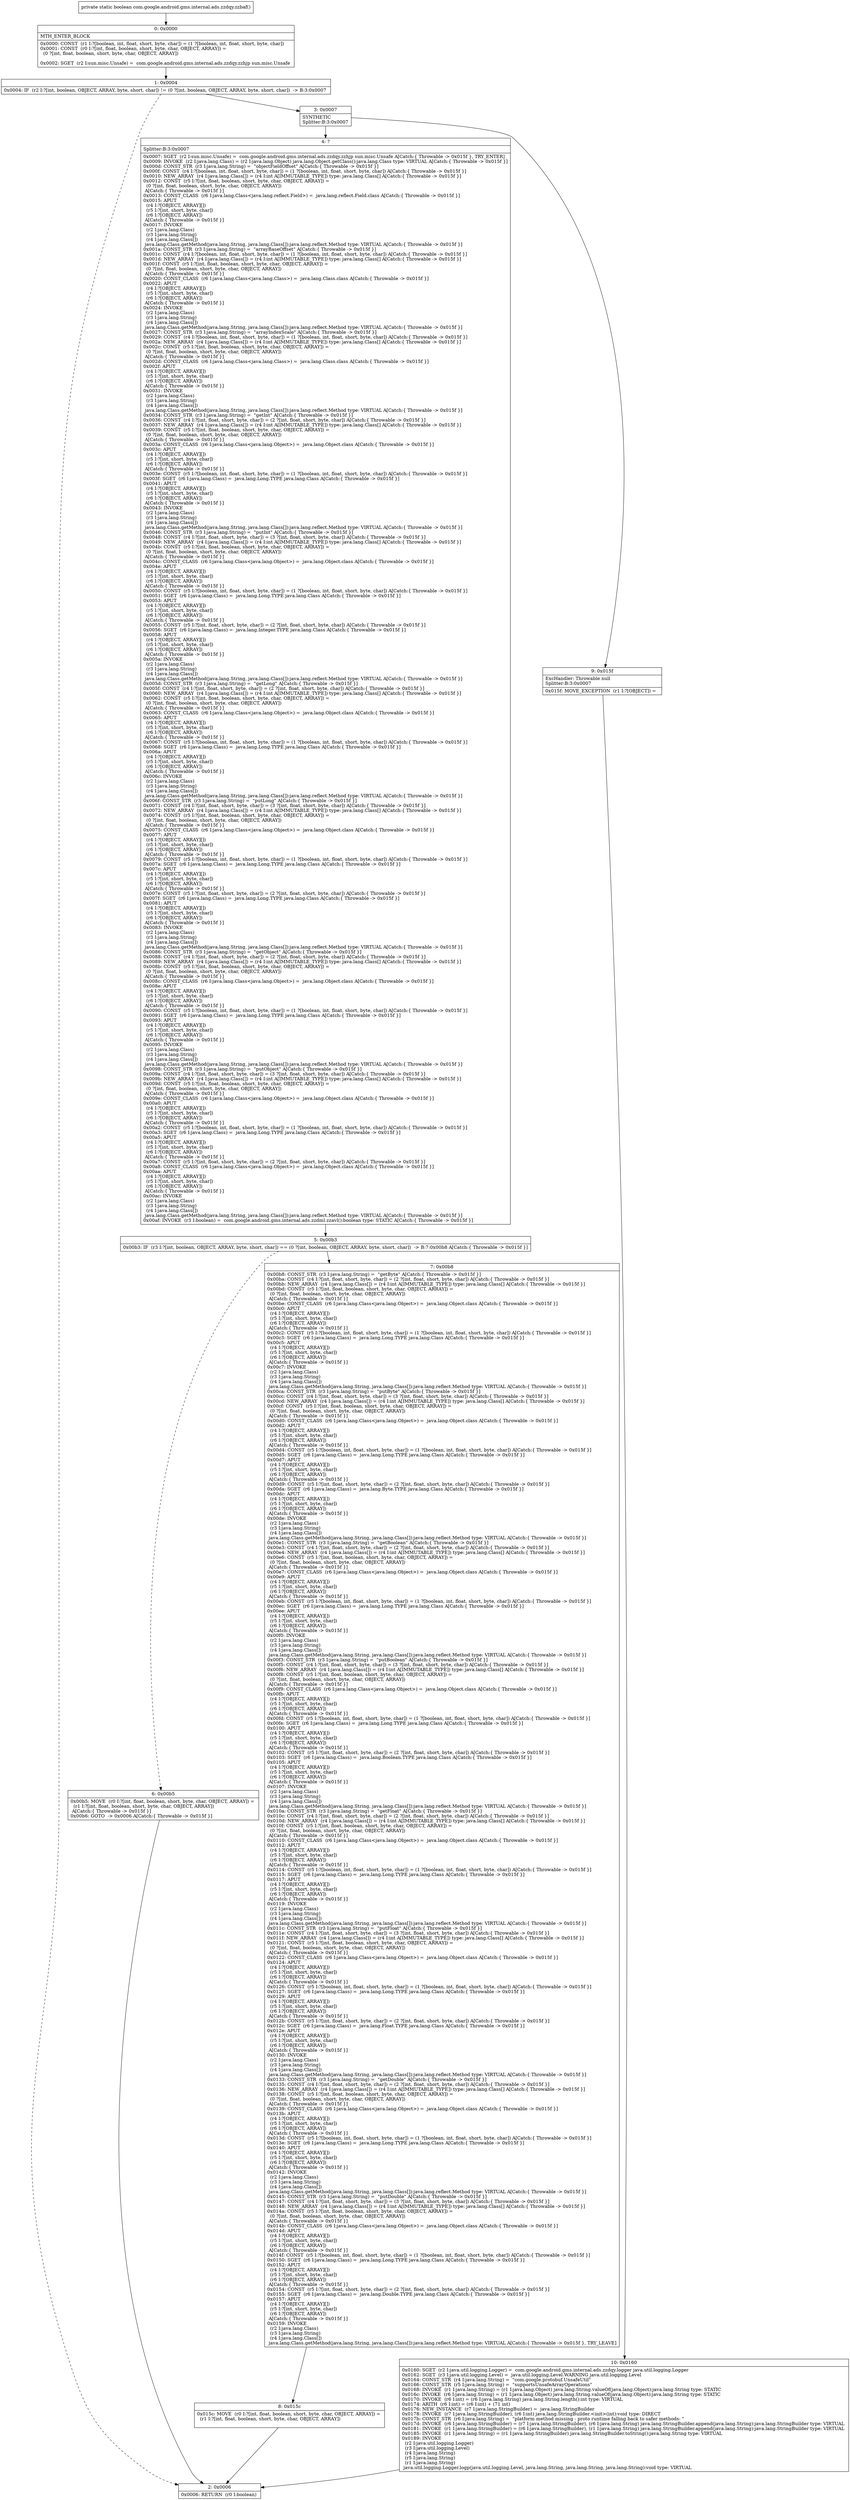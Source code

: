 digraph "CFG forcom.google.android.gms.internal.ads.zzdqy.zzbaf()Z" {
Node_0 [shape=record,label="{0\:\ 0x0000|MTH_ENTER_BLOCK\l|0x0000: CONST  (r1 I:?[boolean, int, float, short, byte, char]) = (1 ?[boolean, int, float, short, byte, char]) \l0x0001: CONST  (r0 I:?[int, float, boolean, short, byte, char, OBJECT, ARRAY]) = \l  (0 ?[int, float, boolean, short, byte, char, OBJECT, ARRAY])\l \l0x0002: SGET  (r2 I:sun.misc.Unsafe) =  com.google.android.gms.internal.ads.zzdqy.zzhjp sun.misc.Unsafe \l}"];
Node_1 [shape=record,label="{1\:\ 0x0004|0x0004: IF  (r2 I:?[int, boolean, OBJECT, ARRAY, byte, short, char]) != (0 ?[int, boolean, OBJECT, ARRAY, byte, short, char])  \-\> B:3:0x0007 \l}"];
Node_2 [shape=record,label="{2\:\ 0x0006|0x0006: RETURN  (r0 I:boolean) \l}"];
Node_3 [shape=record,label="{3\:\ 0x0007|SYNTHETIC\lSplitter:B:3:0x0007\l}"];
Node_4 [shape=record,label="{4\:\ ?|Splitter:B:3:0x0007\l|0x0007: SGET  (r2 I:sun.misc.Unsafe) =  com.google.android.gms.internal.ads.zzdqy.zzhjp sun.misc.Unsafe A[Catch:\{ Throwable \-\> 0x015f \}, TRY_ENTER]\l0x0009: INVOKE  (r2 I:java.lang.Class) = (r2 I:java.lang.Object) java.lang.Object.getClass():java.lang.Class type: VIRTUAL A[Catch:\{ Throwable \-\> 0x015f \}]\l0x000d: CONST_STR  (r3 I:java.lang.String) =  \"objectFieldOffset\" A[Catch:\{ Throwable \-\> 0x015f \}]\l0x000f: CONST  (r4 I:?[boolean, int, float, short, byte, char]) = (1 ?[boolean, int, float, short, byte, char]) A[Catch:\{ Throwable \-\> 0x015f \}]\l0x0010: NEW_ARRAY  (r4 I:java.lang.Class[]) = (r4 I:int A[IMMUTABLE_TYPE]) type: java.lang.Class[] A[Catch:\{ Throwable \-\> 0x015f \}]\l0x0012: CONST  (r5 I:?[int, float, boolean, short, byte, char, OBJECT, ARRAY]) = \l  (0 ?[int, float, boolean, short, byte, char, OBJECT, ARRAY])\l A[Catch:\{ Throwable \-\> 0x015f \}]\l0x0013: CONST_CLASS  (r6 I:java.lang.Class\<java.lang.reflect.Field\>) =  java.lang.reflect.Field.class A[Catch:\{ Throwable \-\> 0x015f \}]\l0x0015: APUT  \l  (r4 I:?[OBJECT, ARRAY][])\l  (r5 I:?[int, short, byte, char])\l  (r6 I:?[OBJECT, ARRAY])\l A[Catch:\{ Throwable \-\> 0x015f \}]\l0x0017: INVOKE  \l  (r2 I:java.lang.Class)\l  (r3 I:java.lang.String)\l  (r4 I:java.lang.Class[])\l java.lang.Class.getMethod(java.lang.String, java.lang.Class[]):java.lang.reflect.Method type: VIRTUAL A[Catch:\{ Throwable \-\> 0x015f \}]\l0x001a: CONST_STR  (r3 I:java.lang.String) =  \"arrayBaseOffset\" A[Catch:\{ Throwable \-\> 0x015f \}]\l0x001c: CONST  (r4 I:?[boolean, int, float, short, byte, char]) = (1 ?[boolean, int, float, short, byte, char]) A[Catch:\{ Throwable \-\> 0x015f \}]\l0x001d: NEW_ARRAY  (r4 I:java.lang.Class[]) = (r4 I:int A[IMMUTABLE_TYPE]) type: java.lang.Class[] A[Catch:\{ Throwable \-\> 0x015f \}]\l0x001f: CONST  (r5 I:?[int, float, boolean, short, byte, char, OBJECT, ARRAY]) = \l  (0 ?[int, float, boolean, short, byte, char, OBJECT, ARRAY])\l A[Catch:\{ Throwable \-\> 0x015f \}]\l0x0020: CONST_CLASS  (r6 I:java.lang.Class\<java.lang.Class\>) =  java.lang.Class.class A[Catch:\{ Throwable \-\> 0x015f \}]\l0x0022: APUT  \l  (r4 I:?[OBJECT, ARRAY][])\l  (r5 I:?[int, short, byte, char])\l  (r6 I:?[OBJECT, ARRAY])\l A[Catch:\{ Throwable \-\> 0x015f \}]\l0x0024: INVOKE  \l  (r2 I:java.lang.Class)\l  (r3 I:java.lang.String)\l  (r4 I:java.lang.Class[])\l java.lang.Class.getMethod(java.lang.String, java.lang.Class[]):java.lang.reflect.Method type: VIRTUAL A[Catch:\{ Throwable \-\> 0x015f \}]\l0x0027: CONST_STR  (r3 I:java.lang.String) =  \"arrayIndexScale\" A[Catch:\{ Throwable \-\> 0x015f \}]\l0x0029: CONST  (r4 I:?[boolean, int, float, short, byte, char]) = (1 ?[boolean, int, float, short, byte, char]) A[Catch:\{ Throwable \-\> 0x015f \}]\l0x002a: NEW_ARRAY  (r4 I:java.lang.Class[]) = (r4 I:int A[IMMUTABLE_TYPE]) type: java.lang.Class[] A[Catch:\{ Throwable \-\> 0x015f \}]\l0x002c: CONST  (r5 I:?[int, float, boolean, short, byte, char, OBJECT, ARRAY]) = \l  (0 ?[int, float, boolean, short, byte, char, OBJECT, ARRAY])\l A[Catch:\{ Throwable \-\> 0x015f \}]\l0x002d: CONST_CLASS  (r6 I:java.lang.Class\<java.lang.Class\>) =  java.lang.Class.class A[Catch:\{ Throwable \-\> 0x015f \}]\l0x002f: APUT  \l  (r4 I:?[OBJECT, ARRAY][])\l  (r5 I:?[int, short, byte, char])\l  (r6 I:?[OBJECT, ARRAY])\l A[Catch:\{ Throwable \-\> 0x015f \}]\l0x0031: INVOKE  \l  (r2 I:java.lang.Class)\l  (r3 I:java.lang.String)\l  (r4 I:java.lang.Class[])\l java.lang.Class.getMethod(java.lang.String, java.lang.Class[]):java.lang.reflect.Method type: VIRTUAL A[Catch:\{ Throwable \-\> 0x015f \}]\l0x0034: CONST_STR  (r3 I:java.lang.String) =  \"getInt\" A[Catch:\{ Throwable \-\> 0x015f \}]\l0x0036: CONST  (r4 I:?[int, float, short, byte, char]) = (2 ?[int, float, short, byte, char]) A[Catch:\{ Throwable \-\> 0x015f \}]\l0x0037: NEW_ARRAY  (r4 I:java.lang.Class[]) = (r4 I:int A[IMMUTABLE_TYPE]) type: java.lang.Class[] A[Catch:\{ Throwable \-\> 0x015f \}]\l0x0039: CONST  (r5 I:?[int, float, boolean, short, byte, char, OBJECT, ARRAY]) = \l  (0 ?[int, float, boolean, short, byte, char, OBJECT, ARRAY])\l A[Catch:\{ Throwable \-\> 0x015f \}]\l0x003a: CONST_CLASS  (r6 I:java.lang.Class\<java.lang.Object\>) =  java.lang.Object.class A[Catch:\{ Throwable \-\> 0x015f \}]\l0x003c: APUT  \l  (r4 I:?[OBJECT, ARRAY][])\l  (r5 I:?[int, short, byte, char])\l  (r6 I:?[OBJECT, ARRAY])\l A[Catch:\{ Throwable \-\> 0x015f \}]\l0x003e: CONST  (r5 I:?[boolean, int, float, short, byte, char]) = (1 ?[boolean, int, float, short, byte, char]) A[Catch:\{ Throwable \-\> 0x015f \}]\l0x003f: SGET  (r6 I:java.lang.Class) =  java.lang.Long.TYPE java.lang.Class A[Catch:\{ Throwable \-\> 0x015f \}]\l0x0041: APUT  \l  (r4 I:?[OBJECT, ARRAY][])\l  (r5 I:?[int, short, byte, char])\l  (r6 I:?[OBJECT, ARRAY])\l A[Catch:\{ Throwable \-\> 0x015f \}]\l0x0043: INVOKE  \l  (r2 I:java.lang.Class)\l  (r3 I:java.lang.String)\l  (r4 I:java.lang.Class[])\l java.lang.Class.getMethod(java.lang.String, java.lang.Class[]):java.lang.reflect.Method type: VIRTUAL A[Catch:\{ Throwable \-\> 0x015f \}]\l0x0046: CONST_STR  (r3 I:java.lang.String) =  \"putInt\" A[Catch:\{ Throwable \-\> 0x015f \}]\l0x0048: CONST  (r4 I:?[int, float, short, byte, char]) = (3 ?[int, float, short, byte, char]) A[Catch:\{ Throwable \-\> 0x015f \}]\l0x0049: NEW_ARRAY  (r4 I:java.lang.Class[]) = (r4 I:int A[IMMUTABLE_TYPE]) type: java.lang.Class[] A[Catch:\{ Throwable \-\> 0x015f \}]\l0x004b: CONST  (r5 I:?[int, float, boolean, short, byte, char, OBJECT, ARRAY]) = \l  (0 ?[int, float, boolean, short, byte, char, OBJECT, ARRAY])\l A[Catch:\{ Throwable \-\> 0x015f \}]\l0x004c: CONST_CLASS  (r6 I:java.lang.Class\<java.lang.Object\>) =  java.lang.Object.class A[Catch:\{ Throwable \-\> 0x015f \}]\l0x004e: APUT  \l  (r4 I:?[OBJECT, ARRAY][])\l  (r5 I:?[int, short, byte, char])\l  (r6 I:?[OBJECT, ARRAY])\l A[Catch:\{ Throwable \-\> 0x015f \}]\l0x0050: CONST  (r5 I:?[boolean, int, float, short, byte, char]) = (1 ?[boolean, int, float, short, byte, char]) A[Catch:\{ Throwable \-\> 0x015f \}]\l0x0051: SGET  (r6 I:java.lang.Class) =  java.lang.Long.TYPE java.lang.Class A[Catch:\{ Throwable \-\> 0x015f \}]\l0x0053: APUT  \l  (r4 I:?[OBJECT, ARRAY][])\l  (r5 I:?[int, short, byte, char])\l  (r6 I:?[OBJECT, ARRAY])\l A[Catch:\{ Throwable \-\> 0x015f \}]\l0x0055: CONST  (r5 I:?[int, float, short, byte, char]) = (2 ?[int, float, short, byte, char]) A[Catch:\{ Throwable \-\> 0x015f \}]\l0x0056: SGET  (r6 I:java.lang.Class) =  java.lang.Integer.TYPE java.lang.Class A[Catch:\{ Throwable \-\> 0x015f \}]\l0x0058: APUT  \l  (r4 I:?[OBJECT, ARRAY][])\l  (r5 I:?[int, short, byte, char])\l  (r6 I:?[OBJECT, ARRAY])\l A[Catch:\{ Throwable \-\> 0x015f \}]\l0x005a: INVOKE  \l  (r2 I:java.lang.Class)\l  (r3 I:java.lang.String)\l  (r4 I:java.lang.Class[])\l java.lang.Class.getMethod(java.lang.String, java.lang.Class[]):java.lang.reflect.Method type: VIRTUAL A[Catch:\{ Throwable \-\> 0x015f \}]\l0x005d: CONST_STR  (r3 I:java.lang.String) =  \"getLong\" A[Catch:\{ Throwable \-\> 0x015f \}]\l0x005f: CONST  (r4 I:?[int, float, short, byte, char]) = (2 ?[int, float, short, byte, char]) A[Catch:\{ Throwable \-\> 0x015f \}]\l0x0060: NEW_ARRAY  (r4 I:java.lang.Class[]) = (r4 I:int A[IMMUTABLE_TYPE]) type: java.lang.Class[] A[Catch:\{ Throwable \-\> 0x015f \}]\l0x0062: CONST  (r5 I:?[int, float, boolean, short, byte, char, OBJECT, ARRAY]) = \l  (0 ?[int, float, boolean, short, byte, char, OBJECT, ARRAY])\l A[Catch:\{ Throwable \-\> 0x015f \}]\l0x0063: CONST_CLASS  (r6 I:java.lang.Class\<java.lang.Object\>) =  java.lang.Object.class A[Catch:\{ Throwable \-\> 0x015f \}]\l0x0065: APUT  \l  (r4 I:?[OBJECT, ARRAY][])\l  (r5 I:?[int, short, byte, char])\l  (r6 I:?[OBJECT, ARRAY])\l A[Catch:\{ Throwable \-\> 0x015f \}]\l0x0067: CONST  (r5 I:?[boolean, int, float, short, byte, char]) = (1 ?[boolean, int, float, short, byte, char]) A[Catch:\{ Throwable \-\> 0x015f \}]\l0x0068: SGET  (r6 I:java.lang.Class) =  java.lang.Long.TYPE java.lang.Class A[Catch:\{ Throwable \-\> 0x015f \}]\l0x006a: APUT  \l  (r4 I:?[OBJECT, ARRAY][])\l  (r5 I:?[int, short, byte, char])\l  (r6 I:?[OBJECT, ARRAY])\l A[Catch:\{ Throwable \-\> 0x015f \}]\l0x006c: INVOKE  \l  (r2 I:java.lang.Class)\l  (r3 I:java.lang.String)\l  (r4 I:java.lang.Class[])\l java.lang.Class.getMethod(java.lang.String, java.lang.Class[]):java.lang.reflect.Method type: VIRTUAL A[Catch:\{ Throwable \-\> 0x015f \}]\l0x006f: CONST_STR  (r3 I:java.lang.String) =  \"putLong\" A[Catch:\{ Throwable \-\> 0x015f \}]\l0x0071: CONST  (r4 I:?[int, float, short, byte, char]) = (3 ?[int, float, short, byte, char]) A[Catch:\{ Throwable \-\> 0x015f \}]\l0x0072: NEW_ARRAY  (r4 I:java.lang.Class[]) = (r4 I:int A[IMMUTABLE_TYPE]) type: java.lang.Class[] A[Catch:\{ Throwable \-\> 0x015f \}]\l0x0074: CONST  (r5 I:?[int, float, boolean, short, byte, char, OBJECT, ARRAY]) = \l  (0 ?[int, float, boolean, short, byte, char, OBJECT, ARRAY])\l A[Catch:\{ Throwable \-\> 0x015f \}]\l0x0075: CONST_CLASS  (r6 I:java.lang.Class\<java.lang.Object\>) =  java.lang.Object.class A[Catch:\{ Throwable \-\> 0x015f \}]\l0x0077: APUT  \l  (r4 I:?[OBJECT, ARRAY][])\l  (r5 I:?[int, short, byte, char])\l  (r6 I:?[OBJECT, ARRAY])\l A[Catch:\{ Throwable \-\> 0x015f \}]\l0x0079: CONST  (r5 I:?[boolean, int, float, short, byte, char]) = (1 ?[boolean, int, float, short, byte, char]) A[Catch:\{ Throwable \-\> 0x015f \}]\l0x007a: SGET  (r6 I:java.lang.Class) =  java.lang.Long.TYPE java.lang.Class A[Catch:\{ Throwable \-\> 0x015f \}]\l0x007c: APUT  \l  (r4 I:?[OBJECT, ARRAY][])\l  (r5 I:?[int, short, byte, char])\l  (r6 I:?[OBJECT, ARRAY])\l A[Catch:\{ Throwable \-\> 0x015f \}]\l0x007e: CONST  (r5 I:?[int, float, short, byte, char]) = (2 ?[int, float, short, byte, char]) A[Catch:\{ Throwable \-\> 0x015f \}]\l0x007f: SGET  (r6 I:java.lang.Class) =  java.lang.Long.TYPE java.lang.Class A[Catch:\{ Throwable \-\> 0x015f \}]\l0x0081: APUT  \l  (r4 I:?[OBJECT, ARRAY][])\l  (r5 I:?[int, short, byte, char])\l  (r6 I:?[OBJECT, ARRAY])\l A[Catch:\{ Throwable \-\> 0x015f \}]\l0x0083: INVOKE  \l  (r2 I:java.lang.Class)\l  (r3 I:java.lang.String)\l  (r4 I:java.lang.Class[])\l java.lang.Class.getMethod(java.lang.String, java.lang.Class[]):java.lang.reflect.Method type: VIRTUAL A[Catch:\{ Throwable \-\> 0x015f \}]\l0x0086: CONST_STR  (r3 I:java.lang.String) =  \"getObject\" A[Catch:\{ Throwable \-\> 0x015f \}]\l0x0088: CONST  (r4 I:?[int, float, short, byte, char]) = (2 ?[int, float, short, byte, char]) A[Catch:\{ Throwable \-\> 0x015f \}]\l0x0089: NEW_ARRAY  (r4 I:java.lang.Class[]) = (r4 I:int A[IMMUTABLE_TYPE]) type: java.lang.Class[] A[Catch:\{ Throwable \-\> 0x015f \}]\l0x008b: CONST  (r5 I:?[int, float, boolean, short, byte, char, OBJECT, ARRAY]) = \l  (0 ?[int, float, boolean, short, byte, char, OBJECT, ARRAY])\l A[Catch:\{ Throwable \-\> 0x015f \}]\l0x008c: CONST_CLASS  (r6 I:java.lang.Class\<java.lang.Object\>) =  java.lang.Object.class A[Catch:\{ Throwable \-\> 0x015f \}]\l0x008e: APUT  \l  (r4 I:?[OBJECT, ARRAY][])\l  (r5 I:?[int, short, byte, char])\l  (r6 I:?[OBJECT, ARRAY])\l A[Catch:\{ Throwable \-\> 0x015f \}]\l0x0090: CONST  (r5 I:?[boolean, int, float, short, byte, char]) = (1 ?[boolean, int, float, short, byte, char]) A[Catch:\{ Throwable \-\> 0x015f \}]\l0x0091: SGET  (r6 I:java.lang.Class) =  java.lang.Long.TYPE java.lang.Class A[Catch:\{ Throwable \-\> 0x015f \}]\l0x0093: APUT  \l  (r4 I:?[OBJECT, ARRAY][])\l  (r5 I:?[int, short, byte, char])\l  (r6 I:?[OBJECT, ARRAY])\l A[Catch:\{ Throwable \-\> 0x015f \}]\l0x0095: INVOKE  \l  (r2 I:java.lang.Class)\l  (r3 I:java.lang.String)\l  (r4 I:java.lang.Class[])\l java.lang.Class.getMethod(java.lang.String, java.lang.Class[]):java.lang.reflect.Method type: VIRTUAL A[Catch:\{ Throwable \-\> 0x015f \}]\l0x0098: CONST_STR  (r3 I:java.lang.String) =  \"putObject\" A[Catch:\{ Throwable \-\> 0x015f \}]\l0x009a: CONST  (r4 I:?[int, float, short, byte, char]) = (3 ?[int, float, short, byte, char]) A[Catch:\{ Throwable \-\> 0x015f \}]\l0x009b: NEW_ARRAY  (r4 I:java.lang.Class[]) = (r4 I:int A[IMMUTABLE_TYPE]) type: java.lang.Class[] A[Catch:\{ Throwable \-\> 0x015f \}]\l0x009d: CONST  (r5 I:?[int, float, boolean, short, byte, char, OBJECT, ARRAY]) = \l  (0 ?[int, float, boolean, short, byte, char, OBJECT, ARRAY])\l A[Catch:\{ Throwable \-\> 0x015f \}]\l0x009e: CONST_CLASS  (r6 I:java.lang.Class\<java.lang.Object\>) =  java.lang.Object.class A[Catch:\{ Throwable \-\> 0x015f \}]\l0x00a0: APUT  \l  (r4 I:?[OBJECT, ARRAY][])\l  (r5 I:?[int, short, byte, char])\l  (r6 I:?[OBJECT, ARRAY])\l A[Catch:\{ Throwable \-\> 0x015f \}]\l0x00a2: CONST  (r5 I:?[boolean, int, float, short, byte, char]) = (1 ?[boolean, int, float, short, byte, char]) A[Catch:\{ Throwable \-\> 0x015f \}]\l0x00a3: SGET  (r6 I:java.lang.Class) =  java.lang.Long.TYPE java.lang.Class A[Catch:\{ Throwable \-\> 0x015f \}]\l0x00a5: APUT  \l  (r4 I:?[OBJECT, ARRAY][])\l  (r5 I:?[int, short, byte, char])\l  (r6 I:?[OBJECT, ARRAY])\l A[Catch:\{ Throwable \-\> 0x015f \}]\l0x00a7: CONST  (r5 I:?[int, float, short, byte, char]) = (2 ?[int, float, short, byte, char]) A[Catch:\{ Throwable \-\> 0x015f \}]\l0x00a8: CONST_CLASS  (r6 I:java.lang.Class\<java.lang.Object\>) =  java.lang.Object.class A[Catch:\{ Throwable \-\> 0x015f \}]\l0x00aa: APUT  \l  (r4 I:?[OBJECT, ARRAY][])\l  (r5 I:?[int, short, byte, char])\l  (r6 I:?[OBJECT, ARRAY])\l A[Catch:\{ Throwable \-\> 0x015f \}]\l0x00ac: INVOKE  \l  (r2 I:java.lang.Class)\l  (r3 I:java.lang.String)\l  (r4 I:java.lang.Class[])\l java.lang.Class.getMethod(java.lang.String, java.lang.Class[]):java.lang.reflect.Method type: VIRTUAL A[Catch:\{ Throwable \-\> 0x015f \}]\l0x00af: INVOKE  (r3 I:boolean) =  com.google.android.gms.internal.ads.zzdml.zzavl():boolean type: STATIC A[Catch:\{ Throwable \-\> 0x015f \}]\l}"];
Node_5 [shape=record,label="{5\:\ 0x00b3|0x00b3: IF  (r3 I:?[int, boolean, OBJECT, ARRAY, byte, short, char]) == (0 ?[int, boolean, OBJECT, ARRAY, byte, short, char])  \-\> B:7:0x00b8 A[Catch:\{ Throwable \-\> 0x015f \}]\l}"];
Node_6 [shape=record,label="{6\:\ 0x00b5|0x00b5: MOVE  (r0 I:?[int, float, boolean, short, byte, char, OBJECT, ARRAY]) = \l  (r1 I:?[int, float, boolean, short, byte, char, OBJECT, ARRAY])\l A[Catch:\{ Throwable \-\> 0x015f \}]\l0x00b6: GOTO  \-\> 0x0006 A[Catch:\{ Throwable \-\> 0x015f \}]\l}"];
Node_7 [shape=record,label="{7\:\ 0x00b8|0x00b8: CONST_STR  (r3 I:java.lang.String) =  \"getByte\" A[Catch:\{ Throwable \-\> 0x015f \}]\l0x00ba: CONST  (r4 I:?[int, float, short, byte, char]) = (2 ?[int, float, short, byte, char]) A[Catch:\{ Throwable \-\> 0x015f \}]\l0x00bb: NEW_ARRAY  (r4 I:java.lang.Class[]) = (r4 I:int A[IMMUTABLE_TYPE]) type: java.lang.Class[] A[Catch:\{ Throwable \-\> 0x015f \}]\l0x00bd: CONST  (r5 I:?[int, float, boolean, short, byte, char, OBJECT, ARRAY]) = \l  (0 ?[int, float, boolean, short, byte, char, OBJECT, ARRAY])\l A[Catch:\{ Throwable \-\> 0x015f \}]\l0x00be: CONST_CLASS  (r6 I:java.lang.Class\<java.lang.Object\>) =  java.lang.Object.class A[Catch:\{ Throwable \-\> 0x015f \}]\l0x00c0: APUT  \l  (r4 I:?[OBJECT, ARRAY][])\l  (r5 I:?[int, short, byte, char])\l  (r6 I:?[OBJECT, ARRAY])\l A[Catch:\{ Throwable \-\> 0x015f \}]\l0x00c2: CONST  (r5 I:?[boolean, int, float, short, byte, char]) = (1 ?[boolean, int, float, short, byte, char]) A[Catch:\{ Throwable \-\> 0x015f \}]\l0x00c3: SGET  (r6 I:java.lang.Class) =  java.lang.Long.TYPE java.lang.Class A[Catch:\{ Throwable \-\> 0x015f \}]\l0x00c5: APUT  \l  (r4 I:?[OBJECT, ARRAY][])\l  (r5 I:?[int, short, byte, char])\l  (r6 I:?[OBJECT, ARRAY])\l A[Catch:\{ Throwable \-\> 0x015f \}]\l0x00c7: INVOKE  \l  (r2 I:java.lang.Class)\l  (r3 I:java.lang.String)\l  (r4 I:java.lang.Class[])\l java.lang.Class.getMethod(java.lang.String, java.lang.Class[]):java.lang.reflect.Method type: VIRTUAL A[Catch:\{ Throwable \-\> 0x015f \}]\l0x00ca: CONST_STR  (r3 I:java.lang.String) =  \"putByte\" A[Catch:\{ Throwable \-\> 0x015f \}]\l0x00cc: CONST  (r4 I:?[int, float, short, byte, char]) = (3 ?[int, float, short, byte, char]) A[Catch:\{ Throwable \-\> 0x015f \}]\l0x00cd: NEW_ARRAY  (r4 I:java.lang.Class[]) = (r4 I:int A[IMMUTABLE_TYPE]) type: java.lang.Class[] A[Catch:\{ Throwable \-\> 0x015f \}]\l0x00cf: CONST  (r5 I:?[int, float, boolean, short, byte, char, OBJECT, ARRAY]) = \l  (0 ?[int, float, boolean, short, byte, char, OBJECT, ARRAY])\l A[Catch:\{ Throwable \-\> 0x015f \}]\l0x00d0: CONST_CLASS  (r6 I:java.lang.Class\<java.lang.Object\>) =  java.lang.Object.class A[Catch:\{ Throwable \-\> 0x015f \}]\l0x00d2: APUT  \l  (r4 I:?[OBJECT, ARRAY][])\l  (r5 I:?[int, short, byte, char])\l  (r6 I:?[OBJECT, ARRAY])\l A[Catch:\{ Throwable \-\> 0x015f \}]\l0x00d4: CONST  (r5 I:?[boolean, int, float, short, byte, char]) = (1 ?[boolean, int, float, short, byte, char]) A[Catch:\{ Throwable \-\> 0x015f \}]\l0x00d5: SGET  (r6 I:java.lang.Class) =  java.lang.Long.TYPE java.lang.Class A[Catch:\{ Throwable \-\> 0x015f \}]\l0x00d7: APUT  \l  (r4 I:?[OBJECT, ARRAY][])\l  (r5 I:?[int, short, byte, char])\l  (r6 I:?[OBJECT, ARRAY])\l A[Catch:\{ Throwable \-\> 0x015f \}]\l0x00d9: CONST  (r5 I:?[int, float, short, byte, char]) = (2 ?[int, float, short, byte, char]) A[Catch:\{ Throwable \-\> 0x015f \}]\l0x00da: SGET  (r6 I:java.lang.Class) =  java.lang.Byte.TYPE java.lang.Class A[Catch:\{ Throwable \-\> 0x015f \}]\l0x00dc: APUT  \l  (r4 I:?[OBJECT, ARRAY][])\l  (r5 I:?[int, short, byte, char])\l  (r6 I:?[OBJECT, ARRAY])\l A[Catch:\{ Throwable \-\> 0x015f \}]\l0x00de: INVOKE  \l  (r2 I:java.lang.Class)\l  (r3 I:java.lang.String)\l  (r4 I:java.lang.Class[])\l java.lang.Class.getMethod(java.lang.String, java.lang.Class[]):java.lang.reflect.Method type: VIRTUAL A[Catch:\{ Throwable \-\> 0x015f \}]\l0x00e1: CONST_STR  (r3 I:java.lang.String) =  \"getBoolean\" A[Catch:\{ Throwable \-\> 0x015f \}]\l0x00e3: CONST  (r4 I:?[int, float, short, byte, char]) = (2 ?[int, float, short, byte, char]) A[Catch:\{ Throwable \-\> 0x015f \}]\l0x00e4: NEW_ARRAY  (r4 I:java.lang.Class[]) = (r4 I:int A[IMMUTABLE_TYPE]) type: java.lang.Class[] A[Catch:\{ Throwable \-\> 0x015f \}]\l0x00e6: CONST  (r5 I:?[int, float, boolean, short, byte, char, OBJECT, ARRAY]) = \l  (0 ?[int, float, boolean, short, byte, char, OBJECT, ARRAY])\l A[Catch:\{ Throwable \-\> 0x015f \}]\l0x00e7: CONST_CLASS  (r6 I:java.lang.Class\<java.lang.Object\>) =  java.lang.Object.class A[Catch:\{ Throwable \-\> 0x015f \}]\l0x00e9: APUT  \l  (r4 I:?[OBJECT, ARRAY][])\l  (r5 I:?[int, short, byte, char])\l  (r6 I:?[OBJECT, ARRAY])\l A[Catch:\{ Throwable \-\> 0x015f \}]\l0x00eb: CONST  (r5 I:?[boolean, int, float, short, byte, char]) = (1 ?[boolean, int, float, short, byte, char]) A[Catch:\{ Throwable \-\> 0x015f \}]\l0x00ec: SGET  (r6 I:java.lang.Class) =  java.lang.Long.TYPE java.lang.Class A[Catch:\{ Throwable \-\> 0x015f \}]\l0x00ee: APUT  \l  (r4 I:?[OBJECT, ARRAY][])\l  (r5 I:?[int, short, byte, char])\l  (r6 I:?[OBJECT, ARRAY])\l A[Catch:\{ Throwable \-\> 0x015f \}]\l0x00f0: INVOKE  \l  (r2 I:java.lang.Class)\l  (r3 I:java.lang.String)\l  (r4 I:java.lang.Class[])\l java.lang.Class.getMethod(java.lang.String, java.lang.Class[]):java.lang.reflect.Method type: VIRTUAL A[Catch:\{ Throwable \-\> 0x015f \}]\l0x00f3: CONST_STR  (r3 I:java.lang.String) =  \"putBoolean\" A[Catch:\{ Throwable \-\> 0x015f \}]\l0x00f5: CONST  (r4 I:?[int, float, short, byte, char]) = (3 ?[int, float, short, byte, char]) A[Catch:\{ Throwable \-\> 0x015f \}]\l0x00f6: NEW_ARRAY  (r4 I:java.lang.Class[]) = (r4 I:int A[IMMUTABLE_TYPE]) type: java.lang.Class[] A[Catch:\{ Throwable \-\> 0x015f \}]\l0x00f8: CONST  (r5 I:?[int, float, boolean, short, byte, char, OBJECT, ARRAY]) = \l  (0 ?[int, float, boolean, short, byte, char, OBJECT, ARRAY])\l A[Catch:\{ Throwable \-\> 0x015f \}]\l0x00f9: CONST_CLASS  (r6 I:java.lang.Class\<java.lang.Object\>) =  java.lang.Object.class A[Catch:\{ Throwable \-\> 0x015f \}]\l0x00fb: APUT  \l  (r4 I:?[OBJECT, ARRAY][])\l  (r5 I:?[int, short, byte, char])\l  (r6 I:?[OBJECT, ARRAY])\l A[Catch:\{ Throwable \-\> 0x015f \}]\l0x00fd: CONST  (r5 I:?[boolean, int, float, short, byte, char]) = (1 ?[boolean, int, float, short, byte, char]) A[Catch:\{ Throwable \-\> 0x015f \}]\l0x00fe: SGET  (r6 I:java.lang.Class) =  java.lang.Long.TYPE java.lang.Class A[Catch:\{ Throwable \-\> 0x015f \}]\l0x0100: APUT  \l  (r4 I:?[OBJECT, ARRAY][])\l  (r5 I:?[int, short, byte, char])\l  (r6 I:?[OBJECT, ARRAY])\l A[Catch:\{ Throwable \-\> 0x015f \}]\l0x0102: CONST  (r5 I:?[int, float, short, byte, char]) = (2 ?[int, float, short, byte, char]) A[Catch:\{ Throwable \-\> 0x015f \}]\l0x0103: SGET  (r6 I:java.lang.Class) =  java.lang.Boolean.TYPE java.lang.Class A[Catch:\{ Throwable \-\> 0x015f \}]\l0x0105: APUT  \l  (r4 I:?[OBJECT, ARRAY][])\l  (r5 I:?[int, short, byte, char])\l  (r6 I:?[OBJECT, ARRAY])\l A[Catch:\{ Throwable \-\> 0x015f \}]\l0x0107: INVOKE  \l  (r2 I:java.lang.Class)\l  (r3 I:java.lang.String)\l  (r4 I:java.lang.Class[])\l java.lang.Class.getMethod(java.lang.String, java.lang.Class[]):java.lang.reflect.Method type: VIRTUAL A[Catch:\{ Throwable \-\> 0x015f \}]\l0x010a: CONST_STR  (r3 I:java.lang.String) =  \"getFloat\" A[Catch:\{ Throwable \-\> 0x015f \}]\l0x010c: CONST  (r4 I:?[int, float, short, byte, char]) = (2 ?[int, float, short, byte, char]) A[Catch:\{ Throwable \-\> 0x015f \}]\l0x010d: NEW_ARRAY  (r4 I:java.lang.Class[]) = (r4 I:int A[IMMUTABLE_TYPE]) type: java.lang.Class[] A[Catch:\{ Throwable \-\> 0x015f \}]\l0x010f: CONST  (r5 I:?[int, float, boolean, short, byte, char, OBJECT, ARRAY]) = \l  (0 ?[int, float, boolean, short, byte, char, OBJECT, ARRAY])\l A[Catch:\{ Throwable \-\> 0x015f \}]\l0x0110: CONST_CLASS  (r6 I:java.lang.Class\<java.lang.Object\>) =  java.lang.Object.class A[Catch:\{ Throwable \-\> 0x015f \}]\l0x0112: APUT  \l  (r4 I:?[OBJECT, ARRAY][])\l  (r5 I:?[int, short, byte, char])\l  (r6 I:?[OBJECT, ARRAY])\l A[Catch:\{ Throwable \-\> 0x015f \}]\l0x0114: CONST  (r5 I:?[boolean, int, float, short, byte, char]) = (1 ?[boolean, int, float, short, byte, char]) A[Catch:\{ Throwable \-\> 0x015f \}]\l0x0115: SGET  (r6 I:java.lang.Class) =  java.lang.Long.TYPE java.lang.Class A[Catch:\{ Throwable \-\> 0x015f \}]\l0x0117: APUT  \l  (r4 I:?[OBJECT, ARRAY][])\l  (r5 I:?[int, short, byte, char])\l  (r6 I:?[OBJECT, ARRAY])\l A[Catch:\{ Throwable \-\> 0x015f \}]\l0x0119: INVOKE  \l  (r2 I:java.lang.Class)\l  (r3 I:java.lang.String)\l  (r4 I:java.lang.Class[])\l java.lang.Class.getMethod(java.lang.String, java.lang.Class[]):java.lang.reflect.Method type: VIRTUAL A[Catch:\{ Throwable \-\> 0x015f \}]\l0x011c: CONST_STR  (r3 I:java.lang.String) =  \"putFloat\" A[Catch:\{ Throwable \-\> 0x015f \}]\l0x011e: CONST  (r4 I:?[int, float, short, byte, char]) = (3 ?[int, float, short, byte, char]) A[Catch:\{ Throwable \-\> 0x015f \}]\l0x011f: NEW_ARRAY  (r4 I:java.lang.Class[]) = (r4 I:int A[IMMUTABLE_TYPE]) type: java.lang.Class[] A[Catch:\{ Throwable \-\> 0x015f \}]\l0x0121: CONST  (r5 I:?[int, float, boolean, short, byte, char, OBJECT, ARRAY]) = \l  (0 ?[int, float, boolean, short, byte, char, OBJECT, ARRAY])\l A[Catch:\{ Throwable \-\> 0x015f \}]\l0x0122: CONST_CLASS  (r6 I:java.lang.Class\<java.lang.Object\>) =  java.lang.Object.class A[Catch:\{ Throwable \-\> 0x015f \}]\l0x0124: APUT  \l  (r4 I:?[OBJECT, ARRAY][])\l  (r5 I:?[int, short, byte, char])\l  (r6 I:?[OBJECT, ARRAY])\l A[Catch:\{ Throwable \-\> 0x015f \}]\l0x0126: CONST  (r5 I:?[boolean, int, float, short, byte, char]) = (1 ?[boolean, int, float, short, byte, char]) A[Catch:\{ Throwable \-\> 0x015f \}]\l0x0127: SGET  (r6 I:java.lang.Class) =  java.lang.Long.TYPE java.lang.Class A[Catch:\{ Throwable \-\> 0x015f \}]\l0x0129: APUT  \l  (r4 I:?[OBJECT, ARRAY][])\l  (r5 I:?[int, short, byte, char])\l  (r6 I:?[OBJECT, ARRAY])\l A[Catch:\{ Throwable \-\> 0x015f \}]\l0x012b: CONST  (r5 I:?[int, float, short, byte, char]) = (2 ?[int, float, short, byte, char]) A[Catch:\{ Throwable \-\> 0x015f \}]\l0x012c: SGET  (r6 I:java.lang.Class) =  java.lang.Float.TYPE java.lang.Class A[Catch:\{ Throwable \-\> 0x015f \}]\l0x012e: APUT  \l  (r4 I:?[OBJECT, ARRAY][])\l  (r5 I:?[int, short, byte, char])\l  (r6 I:?[OBJECT, ARRAY])\l A[Catch:\{ Throwable \-\> 0x015f \}]\l0x0130: INVOKE  \l  (r2 I:java.lang.Class)\l  (r3 I:java.lang.String)\l  (r4 I:java.lang.Class[])\l java.lang.Class.getMethod(java.lang.String, java.lang.Class[]):java.lang.reflect.Method type: VIRTUAL A[Catch:\{ Throwable \-\> 0x015f \}]\l0x0133: CONST_STR  (r3 I:java.lang.String) =  \"getDouble\" A[Catch:\{ Throwable \-\> 0x015f \}]\l0x0135: CONST  (r4 I:?[int, float, short, byte, char]) = (2 ?[int, float, short, byte, char]) A[Catch:\{ Throwable \-\> 0x015f \}]\l0x0136: NEW_ARRAY  (r4 I:java.lang.Class[]) = (r4 I:int A[IMMUTABLE_TYPE]) type: java.lang.Class[] A[Catch:\{ Throwable \-\> 0x015f \}]\l0x0138: CONST  (r5 I:?[int, float, boolean, short, byte, char, OBJECT, ARRAY]) = \l  (0 ?[int, float, boolean, short, byte, char, OBJECT, ARRAY])\l A[Catch:\{ Throwable \-\> 0x015f \}]\l0x0139: CONST_CLASS  (r6 I:java.lang.Class\<java.lang.Object\>) =  java.lang.Object.class A[Catch:\{ Throwable \-\> 0x015f \}]\l0x013b: APUT  \l  (r4 I:?[OBJECT, ARRAY][])\l  (r5 I:?[int, short, byte, char])\l  (r6 I:?[OBJECT, ARRAY])\l A[Catch:\{ Throwable \-\> 0x015f \}]\l0x013d: CONST  (r5 I:?[boolean, int, float, short, byte, char]) = (1 ?[boolean, int, float, short, byte, char]) A[Catch:\{ Throwable \-\> 0x015f \}]\l0x013e: SGET  (r6 I:java.lang.Class) =  java.lang.Long.TYPE java.lang.Class A[Catch:\{ Throwable \-\> 0x015f \}]\l0x0140: APUT  \l  (r4 I:?[OBJECT, ARRAY][])\l  (r5 I:?[int, short, byte, char])\l  (r6 I:?[OBJECT, ARRAY])\l A[Catch:\{ Throwable \-\> 0x015f \}]\l0x0142: INVOKE  \l  (r2 I:java.lang.Class)\l  (r3 I:java.lang.String)\l  (r4 I:java.lang.Class[])\l java.lang.Class.getMethod(java.lang.String, java.lang.Class[]):java.lang.reflect.Method type: VIRTUAL A[Catch:\{ Throwable \-\> 0x015f \}]\l0x0145: CONST_STR  (r3 I:java.lang.String) =  \"putDouble\" A[Catch:\{ Throwable \-\> 0x015f \}]\l0x0147: CONST  (r4 I:?[int, float, short, byte, char]) = (3 ?[int, float, short, byte, char]) A[Catch:\{ Throwable \-\> 0x015f \}]\l0x0148: NEW_ARRAY  (r4 I:java.lang.Class[]) = (r4 I:int A[IMMUTABLE_TYPE]) type: java.lang.Class[] A[Catch:\{ Throwable \-\> 0x015f \}]\l0x014a: CONST  (r5 I:?[int, float, boolean, short, byte, char, OBJECT, ARRAY]) = \l  (0 ?[int, float, boolean, short, byte, char, OBJECT, ARRAY])\l A[Catch:\{ Throwable \-\> 0x015f \}]\l0x014b: CONST_CLASS  (r6 I:java.lang.Class\<java.lang.Object\>) =  java.lang.Object.class A[Catch:\{ Throwable \-\> 0x015f \}]\l0x014d: APUT  \l  (r4 I:?[OBJECT, ARRAY][])\l  (r5 I:?[int, short, byte, char])\l  (r6 I:?[OBJECT, ARRAY])\l A[Catch:\{ Throwable \-\> 0x015f \}]\l0x014f: CONST  (r5 I:?[boolean, int, float, short, byte, char]) = (1 ?[boolean, int, float, short, byte, char]) A[Catch:\{ Throwable \-\> 0x015f \}]\l0x0150: SGET  (r6 I:java.lang.Class) =  java.lang.Long.TYPE java.lang.Class A[Catch:\{ Throwable \-\> 0x015f \}]\l0x0152: APUT  \l  (r4 I:?[OBJECT, ARRAY][])\l  (r5 I:?[int, short, byte, char])\l  (r6 I:?[OBJECT, ARRAY])\l A[Catch:\{ Throwable \-\> 0x015f \}]\l0x0154: CONST  (r5 I:?[int, float, short, byte, char]) = (2 ?[int, float, short, byte, char]) A[Catch:\{ Throwable \-\> 0x015f \}]\l0x0155: SGET  (r6 I:java.lang.Class) =  java.lang.Double.TYPE java.lang.Class A[Catch:\{ Throwable \-\> 0x015f \}]\l0x0157: APUT  \l  (r4 I:?[OBJECT, ARRAY][])\l  (r5 I:?[int, short, byte, char])\l  (r6 I:?[OBJECT, ARRAY])\l A[Catch:\{ Throwable \-\> 0x015f \}]\l0x0159: INVOKE  \l  (r2 I:java.lang.Class)\l  (r3 I:java.lang.String)\l  (r4 I:java.lang.Class[])\l java.lang.Class.getMethod(java.lang.String, java.lang.Class[]):java.lang.reflect.Method type: VIRTUAL A[Catch:\{ Throwable \-\> 0x015f \}, TRY_LEAVE]\l}"];
Node_8 [shape=record,label="{8\:\ 0x015c|0x015c: MOVE  (r0 I:?[int, float, boolean, short, byte, char, OBJECT, ARRAY]) = \l  (r1 I:?[int, float, boolean, short, byte, char, OBJECT, ARRAY])\l \l}"];
Node_9 [shape=record,label="{9\:\ 0x015f|ExcHandler: Throwable null\lSplitter:B:3:0x0007\l|0x015f: MOVE_EXCEPTION  (r1 I:?[OBJECT]) =  \l}"];
Node_10 [shape=record,label="{10\:\ 0x0160|0x0160: SGET  (r2 I:java.util.logging.Logger) =  com.google.android.gms.internal.ads.zzdqy.logger java.util.logging.Logger \l0x0162: SGET  (r3 I:java.util.logging.Level) =  java.util.logging.Level.WARNING java.util.logging.Level \l0x0164: CONST_STR  (r4 I:java.lang.String) =  \"com.google.protobuf.UnsafeUtil\" \l0x0166: CONST_STR  (r5 I:java.lang.String) =  \"supportsUnsafeArrayOperations\" \l0x0168: INVOKE  (r1 I:java.lang.String) = (r1 I:java.lang.Object) java.lang.String.valueOf(java.lang.Object):java.lang.String type: STATIC \l0x016c: INVOKE  (r6 I:java.lang.String) = (r1 I:java.lang.Object) java.lang.String.valueOf(java.lang.Object):java.lang.String type: STATIC \l0x0170: INVOKE  (r6 I:int) = (r6 I:java.lang.String) java.lang.String.length():int type: VIRTUAL \l0x0174: ARITH  (r6 I:int) = (r6 I:int) + (71 int) \l0x0176: NEW_INSTANCE  (r7 I:java.lang.StringBuilder) =  java.lang.StringBuilder \l0x0178: INVOKE  (r7 I:java.lang.StringBuilder), (r6 I:int) java.lang.StringBuilder.\<init\>(int):void type: DIRECT \l0x017b: CONST_STR  (r6 I:java.lang.String) =  \"platform method missing \- proto runtime falling back to safer methods: \" \l0x017d: INVOKE  (r6 I:java.lang.StringBuilder) = (r7 I:java.lang.StringBuilder), (r6 I:java.lang.String) java.lang.StringBuilder.append(java.lang.String):java.lang.StringBuilder type: VIRTUAL \l0x0181: INVOKE  (r1 I:java.lang.StringBuilder) = (r6 I:java.lang.StringBuilder), (r1 I:java.lang.String) java.lang.StringBuilder.append(java.lang.String):java.lang.StringBuilder type: VIRTUAL \l0x0185: INVOKE  (r1 I:java.lang.String) = (r1 I:java.lang.StringBuilder) java.lang.StringBuilder.toString():java.lang.String type: VIRTUAL \l0x0189: INVOKE  \l  (r2 I:java.util.logging.Logger)\l  (r3 I:java.util.logging.Level)\l  (r4 I:java.lang.String)\l  (r5 I:java.lang.String)\l  (r1 I:java.lang.String)\l java.util.logging.Logger.logp(java.util.logging.Level, java.lang.String, java.lang.String, java.lang.String):void type: VIRTUAL \l}"];
MethodNode[shape=record,label="{private static boolean com.google.android.gms.internal.ads.zzdqy.zzbaf() }"];
MethodNode -> Node_0;
Node_0 -> Node_1;
Node_1 -> Node_2[style=dashed];
Node_1 -> Node_3;
Node_3 -> Node_4;
Node_3 -> Node_9;
Node_4 -> Node_5;
Node_5 -> Node_6[style=dashed];
Node_5 -> Node_7;
Node_6 -> Node_2;
Node_7 -> Node_8;
Node_8 -> Node_2;
Node_9 -> Node_10;
Node_10 -> Node_2;
}

